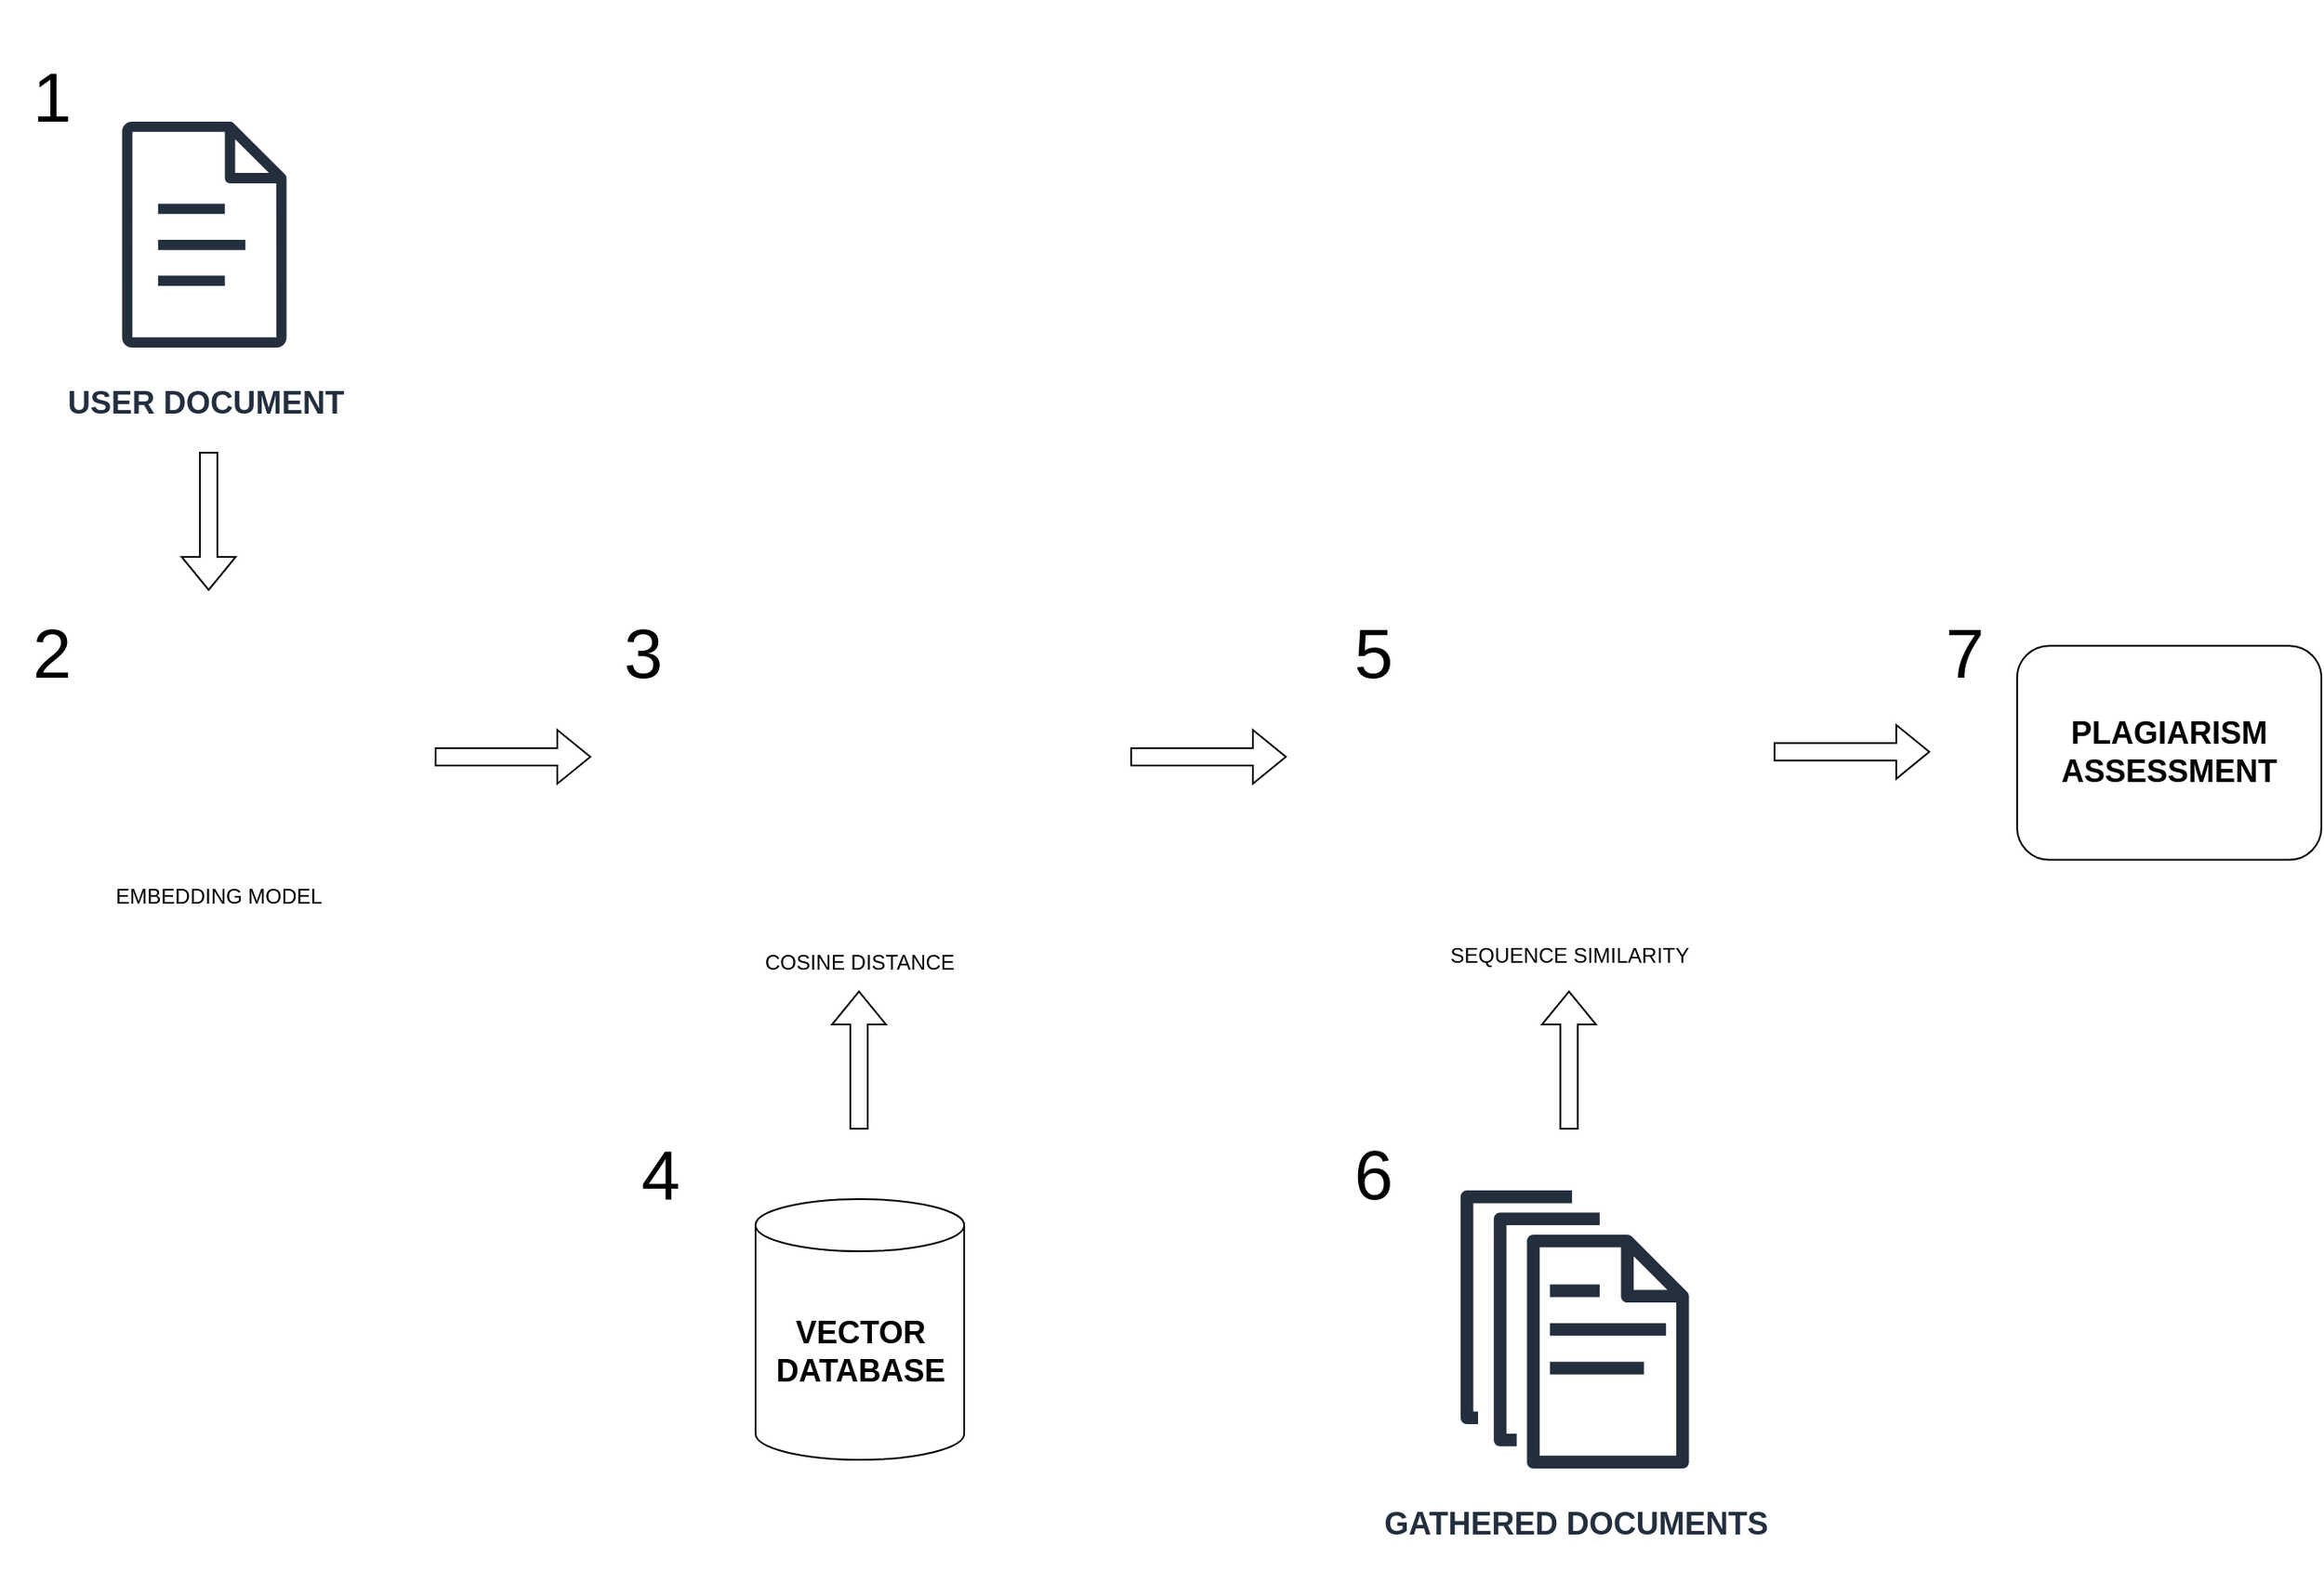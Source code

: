 <mxfile version="26.0.6">
  <diagram name="Page-1" id="llY-4odiyNVDnokPZEaB">
    <mxGraphModel dx="2008" dy="1150" grid="1" gridSize="10" guides="1" tooltips="1" connect="1" arrows="1" fold="1" page="1" pageScale="1" pageWidth="850" pageHeight="1100" math="0" shadow="0">
      <root>
        <mxCell id="0" />
        <mxCell id="1" parent="0" />
        <mxCell id="VA8VTCRx53HK7YdfA0zh-1" value="&lt;h2&gt;VECTOR DATABASE&lt;/h2&gt;" style="shape=cylinder3;whiteSpace=wrap;html=1;boundedLbl=1;backgroundOutline=1;size=15;" parent="1" vertex="1">
          <mxGeometry x="494.5" y="700" width="120" height="150" as="geometry" />
        </mxCell>
        <mxCell id="VA8VTCRx53HK7YdfA0zh-2" value="&lt;h2&gt;USER DOCUMENT&lt;/h2&gt;" style="sketch=0;outlineConnect=0;fontColor=#232F3E;gradientColor=none;fillColor=#232F3D;strokeColor=none;dashed=0;verticalLabelPosition=bottom;verticalAlign=top;align=center;html=1;fontSize=12;fontStyle=0;aspect=fixed;pointerEvents=1;shape=mxgraph.aws4.document;" parent="1" vertex="1">
          <mxGeometry x="130" y="80" width="95" height="130" as="geometry" />
        </mxCell>
        <mxCell id="VA8VTCRx53HK7YdfA0zh-3" value="EMBEDDING MODEL" style="shape=image;imageAspect=0;aspect=fixed;verticalLabelPosition=bottom;verticalAlign=top;image=https://cdn-icons-png.flaticon.com/512/9304/9304615.png;" parent="1" vertex="1">
          <mxGeometry x="120" y="380" width="132" height="132" as="geometry" />
        </mxCell>
        <mxCell id="VA8VTCRx53HK7YdfA0zh-4" value="&lt;h2&gt;GATHERED DOCUMENTS&lt;/h2&gt;" style="sketch=0;outlineConnect=0;fontColor=#232F3E;gradientColor=none;fillColor=#232F3D;strokeColor=none;dashed=0;verticalLabelPosition=bottom;verticalAlign=top;align=center;html=1;fontSize=12;fontStyle=0;aspect=fixed;pointerEvents=1;shape=mxgraph.aws4.documents;" parent="1" vertex="1">
          <mxGeometry x="900" y="695" width="131.29" height="160" as="geometry" />
        </mxCell>
        <mxCell id="VA8VTCRx53HK7YdfA0zh-8" value="COSINE DISTANCE" style="shape=image;imageAspect=0;aspect=fixed;verticalLabelPosition=bottom;verticalAlign=top;image=https://png.pngtree.com/png-vector/20221014/ourmid/pngtree-blank-cartesian-coordinate-system-in-two-dimensions-png-image_6280438.png;" parent="1" vertex="1">
          <mxGeometry x="450" y="351" width="209" height="199.07" as="geometry" />
        </mxCell>
        <mxCell id="VA8VTCRx53HK7YdfA0zh-10" value="SEQUENCE SIMILARITY" style="shape=image;imageAspect=0;aspect=fixed;verticalLabelPosition=bottom;verticalAlign=top;image=https://png.pngtree.com/png-clipart/20230328/original/pngtree-algorithm-icon-png-image_9006181.png;" parent="1" vertex="1">
          <mxGeometry x="860" y="340.35" width="205.65" height="205.65" as="geometry" />
        </mxCell>
        <mxCell id="VA8VTCRx53HK7YdfA0zh-11" value="&lt;h2&gt;PLAGIARISM ASSESSMENT&lt;/h2&gt;" style="rounded=1;whiteSpace=wrap;html=1;" parent="1" vertex="1">
          <mxGeometry x="1220" y="381.59" width="175" height="123.17" as="geometry" />
        </mxCell>
        <mxCell id="VA8VTCRx53HK7YdfA0zh-12" value="" style="shape=flexArrow;endArrow=classic;html=1;rounded=0;" parent="1" edge="1">
          <mxGeometry width="50" height="50" relative="1" as="geometry">
            <mxPoint x="180" y="270" as="sourcePoint" />
            <mxPoint x="180" y="350" as="targetPoint" />
          </mxGeometry>
        </mxCell>
        <mxCell id="VA8VTCRx53HK7YdfA0zh-13" value="" style="shape=flexArrow;endArrow=classic;html=1;rounded=0;" parent="1" edge="1">
          <mxGeometry width="50" height="50" relative="1" as="geometry">
            <mxPoint x="310" y="445.5" as="sourcePoint" />
            <mxPoint x="400" y="445.5" as="targetPoint" />
          </mxGeometry>
        </mxCell>
        <mxCell id="VA8VTCRx53HK7YdfA0zh-15" value="" style="shape=flexArrow;endArrow=classic;html=1;rounded=0;" parent="1" edge="1">
          <mxGeometry width="50" height="50" relative="1" as="geometry">
            <mxPoint x="710" y="445.5" as="sourcePoint" />
            <mxPoint x="800" y="445.5" as="targetPoint" />
          </mxGeometry>
        </mxCell>
        <mxCell id="VA8VTCRx53HK7YdfA0zh-16" value="" style="shape=flexArrow;endArrow=classic;html=1;rounded=0;" parent="1" edge="1">
          <mxGeometry width="50" height="50" relative="1" as="geometry">
            <mxPoint x="1080" y="442.67" as="sourcePoint" />
            <mxPoint x="1170" y="442.67" as="targetPoint" />
          </mxGeometry>
        </mxCell>
        <mxCell id="VA8VTCRx53HK7YdfA0zh-17" value="" style="shape=flexArrow;endArrow=classic;html=1;rounded=0;" parent="1" edge="1">
          <mxGeometry width="50" height="50" relative="1" as="geometry">
            <mxPoint x="554" y="660" as="sourcePoint" />
            <mxPoint x="554" y="580" as="targetPoint" />
          </mxGeometry>
        </mxCell>
        <mxCell id="VA8VTCRx53HK7YdfA0zh-18" value="" style="shape=flexArrow;endArrow=classic;html=1;rounded=0;" parent="1" edge="1">
          <mxGeometry width="50" height="50" relative="1" as="geometry">
            <mxPoint x="962.32" y="660" as="sourcePoint" />
            <mxPoint x="962.32" y="580" as="targetPoint" />
          </mxGeometry>
        </mxCell>
        <mxCell id="Ec25BMxODOl19fYLBHEB-1" value="&lt;font style=&quot;font-size: 40px;&quot;&gt;1&lt;/font&gt;" style="text;html=1;align=center;verticalAlign=middle;whiteSpace=wrap;rounded=0;" vertex="1" parent="1">
          <mxGeometry x="60" y="10" width="60" height="110" as="geometry" />
        </mxCell>
        <mxCell id="Ec25BMxODOl19fYLBHEB-2" value="&lt;font style=&quot;font-size: 40px;&quot;&gt;2&lt;br&gt;&lt;/font&gt;" style="text;html=1;align=center;verticalAlign=middle;whiteSpace=wrap;rounded=0;" vertex="1" parent="1">
          <mxGeometry x="60" y="330" width="60" height="110" as="geometry" />
        </mxCell>
        <mxCell id="Ec25BMxODOl19fYLBHEB-3" value="&lt;font style=&quot;font-size: 40px;&quot;&gt;3&lt;/font&gt;" style="text;html=1;align=center;verticalAlign=middle;whiteSpace=wrap;rounded=0;" vertex="1" parent="1">
          <mxGeometry x="400" y="330" width="60" height="110" as="geometry" />
        </mxCell>
        <mxCell id="Ec25BMxODOl19fYLBHEB-4" value="&lt;font style=&quot;font-size: 40px;&quot;&gt;4&lt;/font&gt;" style="text;html=1;align=center;verticalAlign=middle;whiteSpace=wrap;rounded=0;" vertex="1" parent="1">
          <mxGeometry x="410" y="630" width="60" height="110" as="geometry" />
        </mxCell>
        <mxCell id="Ec25BMxODOl19fYLBHEB-6" value="&lt;font style=&quot;font-size: 40px;&quot;&gt;6&lt;/font&gt;" style="text;html=1;align=center;verticalAlign=middle;whiteSpace=wrap;rounded=0;" vertex="1" parent="1">
          <mxGeometry x="820" y="630" width="60" height="110" as="geometry" />
        </mxCell>
        <mxCell id="Ec25BMxODOl19fYLBHEB-7" value="&lt;font style=&quot;font-size: 40px;&quot;&gt;7&lt;/font&gt;" style="text;html=1;align=center;verticalAlign=middle;whiteSpace=wrap;rounded=0;" vertex="1" parent="1">
          <mxGeometry x="1160" y="330" width="60" height="110" as="geometry" />
        </mxCell>
        <mxCell id="Ec25BMxODOl19fYLBHEB-9" value="&lt;font style=&quot;font-size: 40px;&quot;&gt;5&lt;/font&gt;" style="text;html=1;align=center;verticalAlign=middle;whiteSpace=wrap;rounded=0;" vertex="1" parent="1">
          <mxGeometry x="820" y="330" width="60" height="110" as="geometry" />
        </mxCell>
      </root>
    </mxGraphModel>
  </diagram>
</mxfile>
